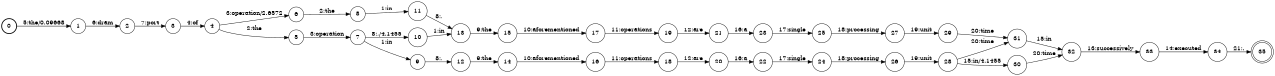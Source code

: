 digraph FST {
rankdir = LR;
size = "8.5,11";
label = "";
center = 1;
orientation = Portrait;
ranksep = "0.4";
nodesep = "0.25";
0 [label = "0", shape = circle, style = bold, fontsize = 14]
	0 -> 1 [label = "5:the/0.09668", fontsize = 14];
1 [label = "1", shape = circle, style = solid, fontsize = 14]
	1 -> 2 [label = "6:dram", fontsize = 14];
2 [label = "2", shape = circle, style = solid, fontsize = 14]
	2 -> 3 [label = "7:port", fontsize = 14];
3 [label = "3", shape = circle, style = solid, fontsize = 14]
	3 -> 4 [label = "4:of", fontsize = 14];
4 [label = "4", shape = circle, style = solid, fontsize = 14]
	4 -> 6 [label = "3:operation/2.6572", fontsize = 14];
	4 -> 5 [label = "2:the", fontsize = 14];
5 [label = "5", shape = circle, style = solid, fontsize = 14]
	5 -> 7 [label = "3:operation", fontsize = 14];
6 [label = "6", shape = circle, style = solid, fontsize = 14]
	6 -> 8 [label = "2:the", fontsize = 14];
7 [label = "7", shape = circle, style = solid, fontsize = 14]
	7 -> 9 [label = "1:in", fontsize = 14];
	7 -> 10 [label = "8:,/4.1455", fontsize = 14];
8 [label = "8", shape = circle, style = solid, fontsize = 14]
	8 -> 11 [label = "1:in", fontsize = 14];
9 [label = "9", shape = circle, style = solid, fontsize = 14]
	9 -> 12 [label = "8:,", fontsize = 14];
10 [label = "10", shape = circle, style = solid, fontsize = 14]
	10 -> 13 [label = "1:in", fontsize = 14];
11 [label = "11", shape = circle, style = solid, fontsize = 14]
	11 -> 13 [label = "8:,", fontsize = 14];
12 [label = "12", shape = circle, style = solid, fontsize = 14]
	12 -> 14 [label = "9:the", fontsize = 14];
13 [label = "13", shape = circle, style = solid, fontsize = 14]
	13 -> 15 [label = "9:the", fontsize = 14];
14 [label = "14", shape = circle, style = solid, fontsize = 14]
	14 -> 16 [label = "10:aforementioned", fontsize = 14];
15 [label = "15", shape = circle, style = solid, fontsize = 14]
	15 -> 17 [label = "10:aforementioned", fontsize = 14];
16 [label = "16", shape = circle, style = solid, fontsize = 14]
	16 -> 18 [label = "11:operations", fontsize = 14];
17 [label = "17", shape = circle, style = solid, fontsize = 14]
	17 -> 19 [label = "11:operations", fontsize = 14];
18 [label = "18", shape = circle, style = solid, fontsize = 14]
	18 -> 20 [label = "12:are", fontsize = 14];
19 [label = "19", shape = circle, style = solid, fontsize = 14]
	19 -> 21 [label = "12:are", fontsize = 14];
20 [label = "20", shape = circle, style = solid, fontsize = 14]
	20 -> 22 [label = "16:a", fontsize = 14];
21 [label = "21", shape = circle, style = solid, fontsize = 14]
	21 -> 23 [label = "16:a", fontsize = 14];
22 [label = "22", shape = circle, style = solid, fontsize = 14]
	22 -> 24 [label = "17:single", fontsize = 14];
23 [label = "23", shape = circle, style = solid, fontsize = 14]
	23 -> 25 [label = "17:single", fontsize = 14];
24 [label = "24", shape = circle, style = solid, fontsize = 14]
	24 -> 26 [label = "18:processing", fontsize = 14];
25 [label = "25", shape = circle, style = solid, fontsize = 14]
	25 -> 27 [label = "18:processing", fontsize = 14];
26 [label = "26", shape = circle, style = solid, fontsize = 14]
	26 -> 28 [label = "19:unit", fontsize = 14];
27 [label = "27", shape = circle, style = solid, fontsize = 14]
	27 -> 29 [label = "19:unit", fontsize = 14];
28 [label = "28", shape = circle, style = solid, fontsize = 14]
	28 -> 30 [label = "15:in/4.1455", fontsize = 14];
	28 -> 31 [label = "20:time", fontsize = 14];
29 [label = "29", shape = circle, style = solid, fontsize = 14]
	29 -> 31 [label = "20:time", fontsize = 14];
30 [label = "30", shape = circle, style = solid, fontsize = 14]
	30 -> 32 [label = "20:time", fontsize = 14];
31 [label = "31", shape = circle, style = solid, fontsize = 14]
	31 -> 32 [label = "15:in", fontsize = 14];
32 [label = "32", shape = circle, style = solid, fontsize = 14]
	32 -> 33 [label = "13:successively", fontsize = 14];
33 [label = "33", shape = circle, style = solid, fontsize = 14]
	33 -> 34 [label = "14:executed", fontsize = 14];
34 [label = "34", shape = circle, style = solid, fontsize = 14]
	34 -> 35 [label = "21:.", fontsize = 14];
35 [label = "35", shape = doublecircle, style = solid, fontsize = 14]
}
